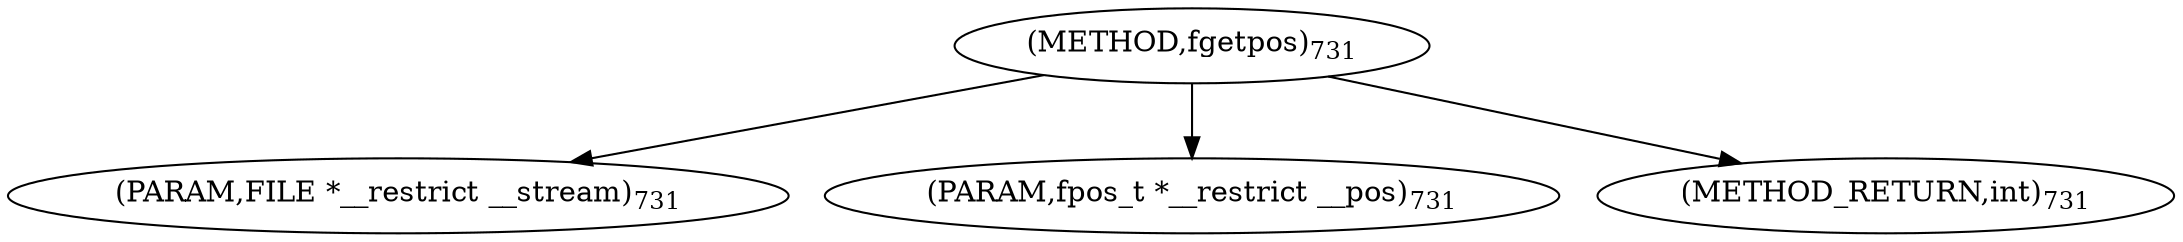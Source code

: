 digraph "fgetpos" {  
"2650" [label = <(METHOD,fgetpos)<SUB>731</SUB>> ]
"2651" [label = <(PARAM,FILE *__restrict __stream)<SUB>731</SUB>> ]
"2652" [label = <(PARAM,fpos_t *__restrict __pos)<SUB>731</SUB>> ]
"2653" [label = <(METHOD_RETURN,int)<SUB>731</SUB>> ]
  "2650" -> "2651" 
  "2650" -> "2652" 
  "2650" -> "2653" 
}
